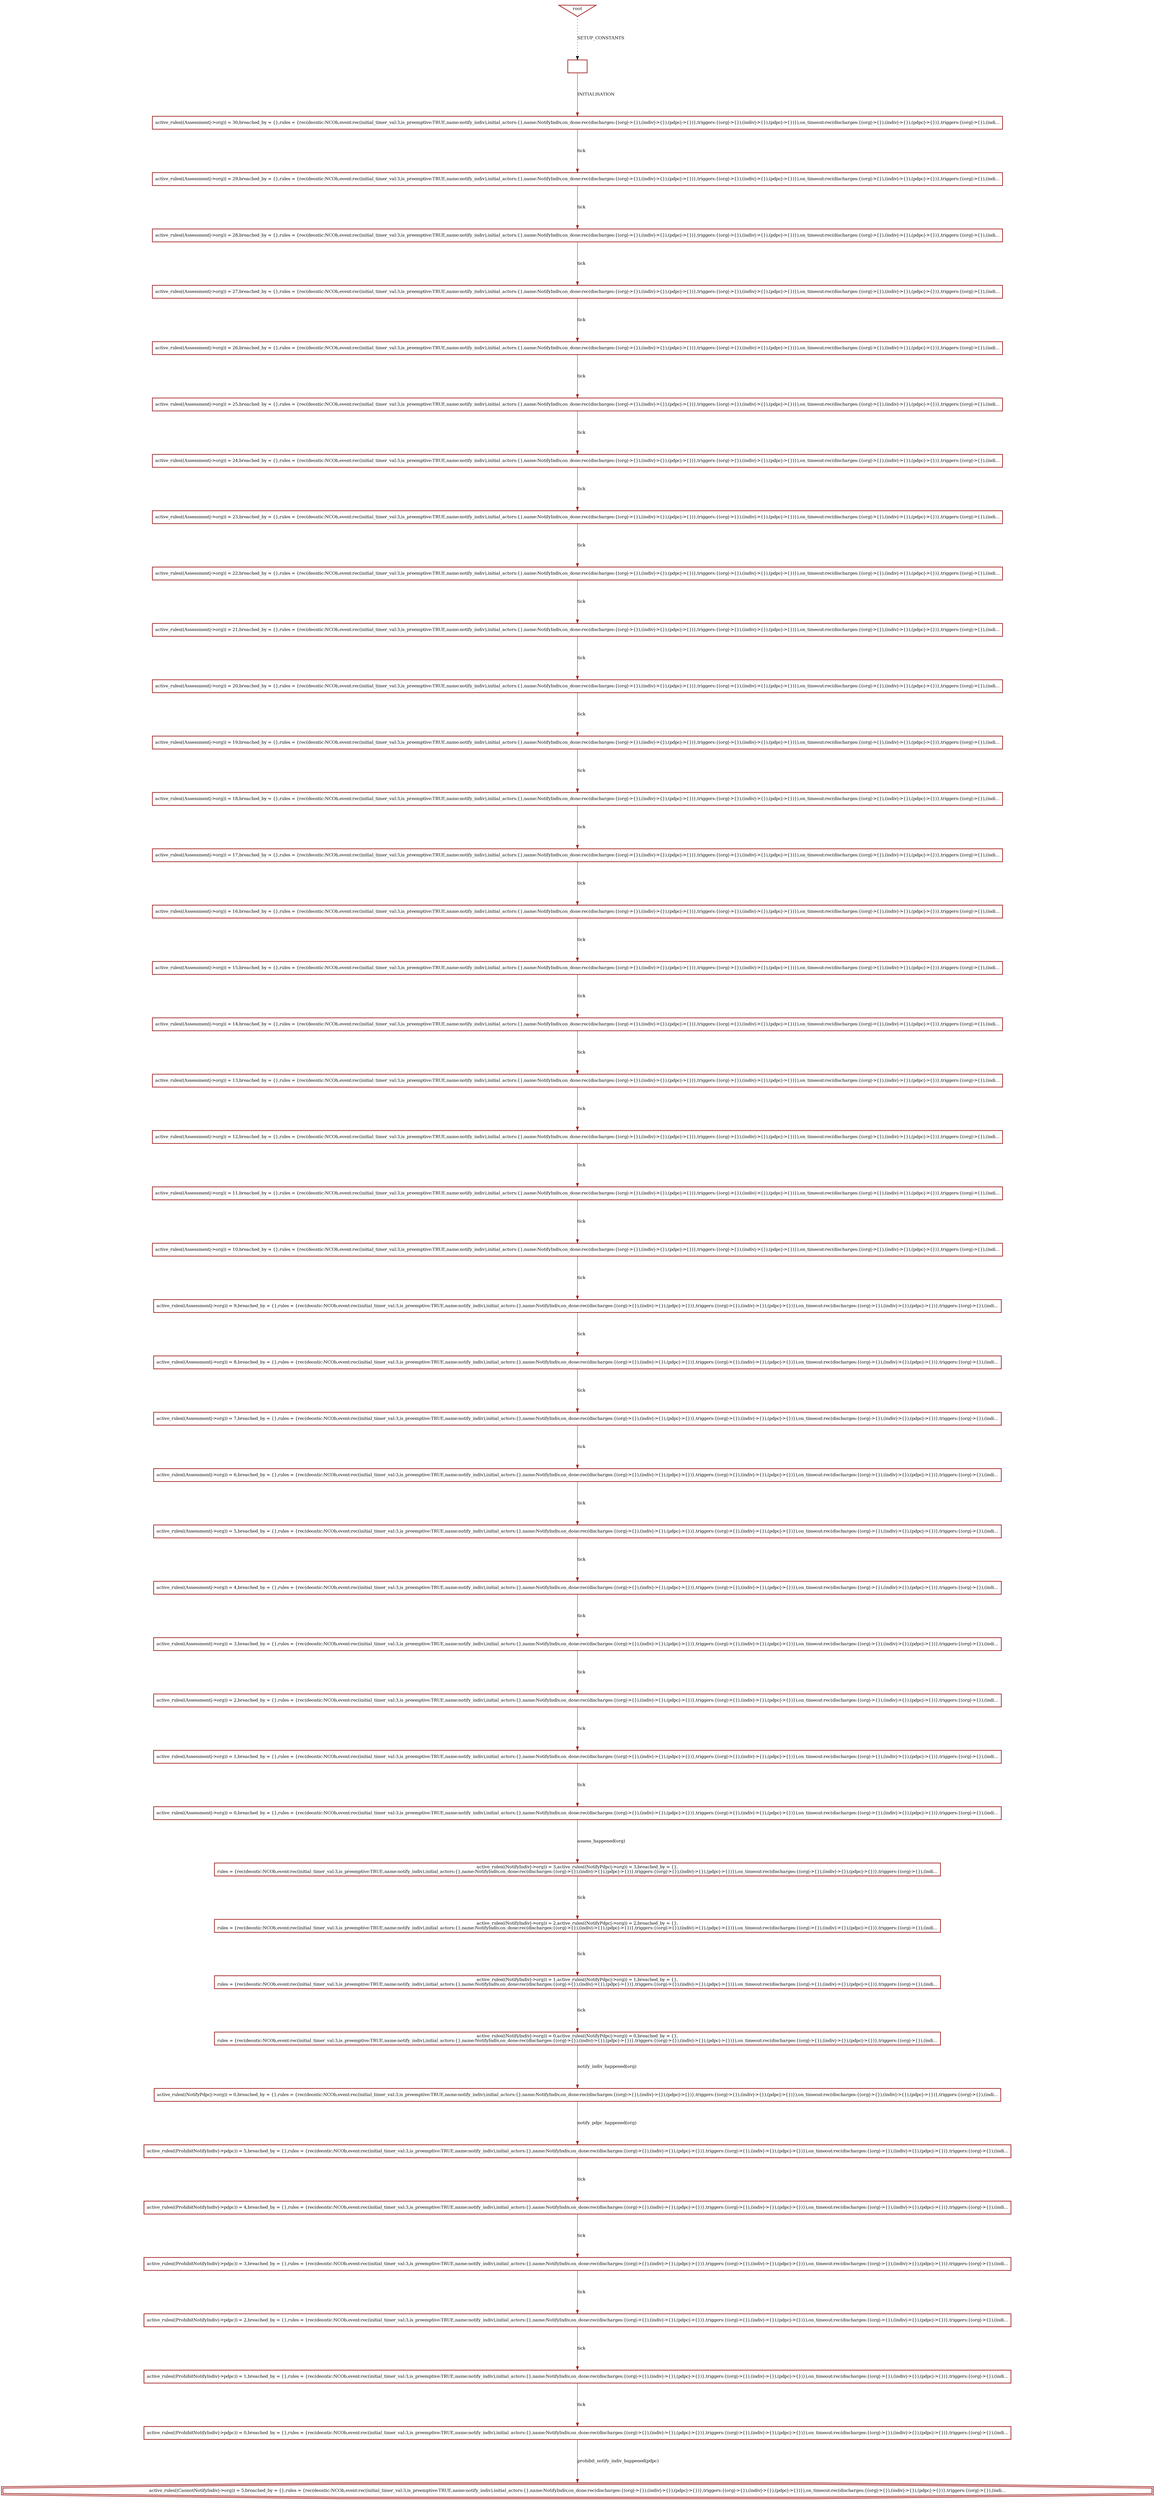 digraph history {
graph [nodesep=1.5, ranksep=1.5];
0 [shape=box, color="brown", fontsize=12, penwidth=2, label=""];

1 [shape=box, color="brown", fontsize=12, penwidth=2, label="active_rules((Assessment\|-\>org)) = 30,breached_by = \{\},rules = \{rec(deontic:NCOb,event:rec(initial_timer_val:3,is_preemptive:TRUE,name:notify_indiv),initial_actors:\{\},name:NotifyIndiv,on_done:rec(discharges:\{(org\|-\>\{\}),(indiv\|-\>\{\}),(pdpc\|-\>\{\})\},triggers:\{(org\|-\>\{\}),(indiv\|-\>\{\}),(pdpc\|-\>\{\})\}),on_timeout:rec(discharges:\{(org\|-\>\{\}),(indiv\|-\>\{\}),(pdpc\|-\>\{\})\},triggers:\{(org\|-\>\{\}),(indi..."];

2 [shape=box, color="brown", fontsize=12, penwidth=2, label="active_rules((Assessment\|-\>org)) = 29,breached_by = \{\},rules = \{rec(deontic:NCOb,event:rec(initial_timer_val:3,is_preemptive:TRUE,name:notify_indiv),initial_actors:\{\},name:NotifyIndiv,on_done:rec(discharges:\{(org\|-\>\{\}),(indiv\|-\>\{\}),(pdpc\|-\>\{\})\},triggers:\{(org\|-\>\{\}),(indiv\|-\>\{\}),(pdpc\|-\>\{\})\}),on_timeout:rec(discharges:\{(org\|-\>\{\}),(indiv\|-\>\{\}),(pdpc\|-\>\{\})\},triggers:\{(org\|-\>\{\}),(indi..."];

3 [shape=box, color="brown", fontsize=12, penwidth=2, label="active_rules((NotifyIndiv\|-\>org)) = 3,active_rules((NotifyPdpc\|-\>org)) = 3,breached_by = \{\},\nrules = \{rec(deontic:NCOb,event:rec(initial_timer_val:3,is_preemptive:TRUE,name:notify_indiv),initial_actors:\{\},name:NotifyIndiv,on_done:rec(discharges:\{(org\|-\>\{\}),(indiv\|-\>\{\}),(pdpc\|-\>\{\})\},triggers:\{(org\|-\>\{\}),(indiv\|-\>\{\}),(pdpc\|-\>\{\})\}),on_timeout:rec(discharges:\{(org\|-\>\{\}),(indiv\|-\>\{\}),(pdpc\|-\>\{\})\},triggers:\{(org\|-\>\{\}),(indi..."];

4 [shape=box, color="brown", fontsize=12, penwidth=2, label="active_rules((Assessment\|-\>org)) = 28,breached_by = \{\},rules = \{rec(deontic:NCOb,event:rec(initial_timer_val:3,is_preemptive:TRUE,name:notify_indiv),initial_actors:\{\},name:NotifyIndiv,on_done:rec(discharges:\{(org\|-\>\{\}),(indiv\|-\>\{\}),(pdpc\|-\>\{\})\},triggers:\{(org\|-\>\{\}),(indiv\|-\>\{\}),(pdpc\|-\>\{\})\}),on_timeout:rec(discharges:\{(org\|-\>\{\}),(indiv\|-\>\{\}),(pdpc\|-\>\{\})\},triggers:\{(org\|-\>\{\}),(indi..."];

5 [shape=box, color="brown", fontsize=12, penwidth=2, label="active_rules((NotifyIndiv\|-\>org)) = 2,active_rules((NotifyPdpc\|-\>org)) = 2,breached_by = \{\},\nrules = \{rec(deontic:NCOb,event:rec(initial_timer_val:3,is_preemptive:TRUE,name:notify_indiv),initial_actors:\{\},name:NotifyIndiv,on_done:rec(discharges:\{(org\|-\>\{\}),(indiv\|-\>\{\}),(pdpc\|-\>\{\})\},triggers:\{(org\|-\>\{\}),(indiv\|-\>\{\}),(pdpc\|-\>\{\})\}),on_timeout:rec(discharges:\{(org\|-\>\{\}),(indiv\|-\>\{\}),(pdpc\|-\>\{\})\},triggers:\{(org\|-\>\{\}),(indi..."];

8 [shape=box, color="brown", fontsize=12, penwidth=2, label="active_rules((Assessment\|-\>org)) = 27,breached_by = \{\},rules = \{rec(deontic:NCOb,event:rec(initial_timer_val:3,is_preemptive:TRUE,name:notify_indiv),initial_actors:\{\},name:NotifyIndiv,on_done:rec(discharges:\{(org\|-\>\{\}),(indiv\|-\>\{\}),(pdpc\|-\>\{\})\},triggers:\{(org\|-\>\{\}),(indiv\|-\>\{\}),(pdpc\|-\>\{\})\}),on_timeout:rec(discharges:\{(org\|-\>\{\}),(indiv\|-\>\{\}),(pdpc\|-\>\{\})\},triggers:\{(org\|-\>\{\}),(indi..."];

9 [shape=box, color="brown", fontsize=12, penwidth=2, label="active_rules((Assessment\|-\>org)) = 26,breached_by = \{\},rules = \{rec(deontic:NCOb,event:rec(initial_timer_val:3,is_preemptive:TRUE,name:notify_indiv),initial_actors:\{\},name:NotifyIndiv,on_done:rec(discharges:\{(org\|-\>\{\}),(indiv\|-\>\{\}),(pdpc\|-\>\{\})\},triggers:\{(org\|-\>\{\}),(indiv\|-\>\{\}),(pdpc\|-\>\{\})\}),on_timeout:rec(discharges:\{(org\|-\>\{\}),(indiv\|-\>\{\}),(pdpc\|-\>\{\})\},triggers:\{(org\|-\>\{\}),(indi..."];

10 [shape=box, color="brown", fontsize=12, penwidth=2, label="active_rules((Assessment\|-\>org)) = 25,breached_by = \{\},rules = \{rec(deontic:NCOb,event:rec(initial_timer_val:3,is_preemptive:TRUE,name:notify_indiv),initial_actors:\{\},name:NotifyIndiv,on_done:rec(discharges:\{(org\|-\>\{\}),(indiv\|-\>\{\}),(pdpc\|-\>\{\})\},triggers:\{(org\|-\>\{\}),(indiv\|-\>\{\}),(pdpc\|-\>\{\})\}),on_timeout:rec(discharges:\{(org\|-\>\{\}),(indiv\|-\>\{\}),(pdpc\|-\>\{\})\},triggers:\{(org\|-\>\{\}),(indi..."];

11 [shape=box, color="brown", fontsize=12, penwidth=2, label="active_rules((Assessment\|-\>org)) = 24,breached_by = \{\},rules = \{rec(deontic:NCOb,event:rec(initial_timer_val:3,is_preemptive:TRUE,name:notify_indiv),initial_actors:\{\},name:NotifyIndiv,on_done:rec(discharges:\{(org\|-\>\{\}),(indiv\|-\>\{\}),(pdpc\|-\>\{\})\},triggers:\{(org\|-\>\{\}),(indiv\|-\>\{\}),(pdpc\|-\>\{\})\}),on_timeout:rec(discharges:\{(org\|-\>\{\}),(indiv\|-\>\{\}),(pdpc\|-\>\{\})\},triggers:\{(org\|-\>\{\}),(indi..."];

12 [shape=box, color="brown", fontsize=12, penwidth=2, label="active_rules((Assessment\|-\>org)) = 23,breached_by = \{\},rules = \{rec(deontic:NCOb,event:rec(initial_timer_val:3,is_preemptive:TRUE,name:notify_indiv),initial_actors:\{\},name:NotifyIndiv,on_done:rec(discharges:\{(org\|-\>\{\}),(indiv\|-\>\{\}),(pdpc\|-\>\{\})\},triggers:\{(org\|-\>\{\}),(indiv\|-\>\{\}),(pdpc\|-\>\{\})\}),on_timeout:rec(discharges:\{(org\|-\>\{\}),(indiv\|-\>\{\}),(pdpc\|-\>\{\})\},triggers:\{(org\|-\>\{\}),(indi..."];

13 [shape=box, color="brown", fontsize=12, penwidth=2, label="active_rules((Assessment\|-\>org)) = 22,breached_by = \{\},rules = \{rec(deontic:NCOb,event:rec(initial_timer_val:3,is_preemptive:TRUE,name:notify_indiv),initial_actors:\{\},name:NotifyIndiv,on_done:rec(discharges:\{(org\|-\>\{\}),(indiv\|-\>\{\}),(pdpc\|-\>\{\})\},triggers:\{(org\|-\>\{\}),(indiv\|-\>\{\}),(pdpc\|-\>\{\})\}),on_timeout:rec(discharges:\{(org\|-\>\{\}),(indiv\|-\>\{\}),(pdpc\|-\>\{\})\},triggers:\{(org\|-\>\{\}),(indi..."];

14 [shape=box, color="brown", fontsize=12, penwidth=2, label="active_rules((Assessment\|-\>org)) = 21,breached_by = \{\},rules = \{rec(deontic:NCOb,event:rec(initial_timer_val:3,is_preemptive:TRUE,name:notify_indiv),initial_actors:\{\},name:NotifyIndiv,on_done:rec(discharges:\{(org\|-\>\{\}),(indiv\|-\>\{\}),(pdpc\|-\>\{\})\},triggers:\{(org\|-\>\{\}),(indiv\|-\>\{\}),(pdpc\|-\>\{\})\}),on_timeout:rec(discharges:\{(org\|-\>\{\}),(indiv\|-\>\{\}),(pdpc\|-\>\{\})\},triggers:\{(org\|-\>\{\}),(indi..."];

15 [shape=box, color="brown", fontsize=12, penwidth=2, label="active_rules((Assessment\|-\>org)) = 20,breached_by = \{\},rules = \{rec(deontic:NCOb,event:rec(initial_timer_val:3,is_preemptive:TRUE,name:notify_indiv),initial_actors:\{\},name:NotifyIndiv,on_done:rec(discharges:\{(org\|-\>\{\}),(indiv\|-\>\{\}),(pdpc\|-\>\{\})\},triggers:\{(org\|-\>\{\}),(indiv\|-\>\{\}),(pdpc\|-\>\{\})\}),on_timeout:rec(discharges:\{(org\|-\>\{\}),(indiv\|-\>\{\}),(pdpc\|-\>\{\})\},triggers:\{(org\|-\>\{\}),(indi..."];

16 [shape=box, color="brown", fontsize=12, penwidth=2, label="active_rules((Assessment\|-\>org)) = 19,breached_by = \{\},rules = \{rec(deontic:NCOb,event:rec(initial_timer_val:3,is_preemptive:TRUE,name:notify_indiv),initial_actors:\{\},name:NotifyIndiv,on_done:rec(discharges:\{(org\|-\>\{\}),(indiv\|-\>\{\}),(pdpc\|-\>\{\})\},triggers:\{(org\|-\>\{\}),(indiv\|-\>\{\}),(pdpc\|-\>\{\})\}),on_timeout:rec(discharges:\{(org\|-\>\{\}),(indiv\|-\>\{\}),(pdpc\|-\>\{\})\},triggers:\{(org\|-\>\{\}),(indi..."];

17 [shape=box, color="brown", fontsize=12, penwidth=2, label="active_rules((Assessment\|-\>org)) = 18,breached_by = \{\},rules = \{rec(deontic:NCOb,event:rec(initial_timer_val:3,is_preemptive:TRUE,name:notify_indiv),initial_actors:\{\},name:NotifyIndiv,on_done:rec(discharges:\{(org\|-\>\{\}),(indiv\|-\>\{\}),(pdpc\|-\>\{\})\},triggers:\{(org\|-\>\{\}),(indiv\|-\>\{\}),(pdpc\|-\>\{\})\}),on_timeout:rec(discharges:\{(org\|-\>\{\}),(indiv\|-\>\{\}),(pdpc\|-\>\{\})\},triggers:\{(org\|-\>\{\}),(indi..."];

18 [shape=box, color="brown", fontsize=12, penwidth=2, label="active_rules((Assessment\|-\>org)) = 17,breached_by = \{\},rules = \{rec(deontic:NCOb,event:rec(initial_timer_val:3,is_preemptive:TRUE,name:notify_indiv),initial_actors:\{\},name:NotifyIndiv,on_done:rec(discharges:\{(org\|-\>\{\}),(indiv\|-\>\{\}),(pdpc\|-\>\{\})\},triggers:\{(org\|-\>\{\}),(indiv\|-\>\{\}),(pdpc\|-\>\{\})\}),on_timeout:rec(discharges:\{(org\|-\>\{\}),(indiv\|-\>\{\}),(pdpc\|-\>\{\})\},triggers:\{(org\|-\>\{\}),(indi..."];

19 [shape=box, color="brown", fontsize=12, penwidth=2, label="active_rules((Assessment\|-\>org)) = 16,breached_by = \{\},rules = \{rec(deontic:NCOb,event:rec(initial_timer_val:3,is_preemptive:TRUE,name:notify_indiv),initial_actors:\{\},name:NotifyIndiv,on_done:rec(discharges:\{(org\|-\>\{\}),(indiv\|-\>\{\}),(pdpc\|-\>\{\})\},triggers:\{(org\|-\>\{\}),(indiv\|-\>\{\}),(pdpc\|-\>\{\})\}),on_timeout:rec(discharges:\{(org\|-\>\{\}),(indiv\|-\>\{\}),(pdpc\|-\>\{\})\},triggers:\{(org\|-\>\{\}),(indi..."];

20 [shape=box, color="brown", fontsize=12, penwidth=2, label="active_rules((Assessment\|-\>org)) = 15,breached_by = \{\},rules = \{rec(deontic:NCOb,event:rec(initial_timer_val:3,is_preemptive:TRUE,name:notify_indiv),initial_actors:\{\},name:NotifyIndiv,on_done:rec(discharges:\{(org\|-\>\{\}),(indiv\|-\>\{\}),(pdpc\|-\>\{\})\},triggers:\{(org\|-\>\{\}),(indiv\|-\>\{\}),(pdpc\|-\>\{\})\}),on_timeout:rec(discharges:\{(org\|-\>\{\}),(indiv\|-\>\{\}),(pdpc\|-\>\{\})\},triggers:\{(org\|-\>\{\}),(indi..."];

21 [shape=box, color="brown", fontsize=12, penwidth=2, label="active_rules((Assessment\|-\>org)) = 14,breached_by = \{\},rules = \{rec(deontic:NCOb,event:rec(initial_timer_val:3,is_preemptive:TRUE,name:notify_indiv),initial_actors:\{\},name:NotifyIndiv,on_done:rec(discharges:\{(org\|-\>\{\}),(indiv\|-\>\{\}),(pdpc\|-\>\{\})\},triggers:\{(org\|-\>\{\}),(indiv\|-\>\{\}),(pdpc\|-\>\{\})\}),on_timeout:rec(discharges:\{(org\|-\>\{\}),(indiv\|-\>\{\}),(pdpc\|-\>\{\})\},triggers:\{(org\|-\>\{\}),(indi..."];

22 [shape=box, color="brown", fontsize=12, penwidth=2, label="active_rules((Assessment\|-\>org)) = 13,breached_by = \{\},rules = \{rec(deontic:NCOb,event:rec(initial_timer_val:3,is_preemptive:TRUE,name:notify_indiv),initial_actors:\{\},name:NotifyIndiv,on_done:rec(discharges:\{(org\|-\>\{\}),(indiv\|-\>\{\}),(pdpc\|-\>\{\})\},triggers:\{(org\|-\>\{\}),(indiv\|-\>\{\}),(pdpc\|-\>\{\})\}),on_timeout:rec(discharges:\{(org\|-\>\{\}),(indiv\|-\>\{\}),(pdpc\|-\>\{\})\},triggers:\{(org\|-\>\{\}),(indi..."];

23 [shape=box, color="brown", fontsize=12, penwidth=2, label="active_rules((Assessment\|-\>org)) = 12,breached_by = \{\},rules = \{rec(deontic:NCOb,event:rec(initial_timer_val:3,is_preemptive:TRUE,name:notify_indiv),initial_actors:\{\},name:NotifyIndiv,on_done:rec(discharges:\{(org\|-\>\{\}),(indiv\|-\>\{\}),(pdpc\|-\>\{\})\},triggers:\{(org\|-\>\{\}),(indiv\|-\>\{\}),(pdpc\|-\>\{\})\}),on_timeout:rec(discharges:\{(org\|-\>\{\}),(indiv\|-\>\{\}),(pdpc\|-\>\{\})\},triggers:\{(org\|-\>\{\}),(indi..."];

24 [shape=box, color="brown", fontsize=12, penwidth=2, label="active_rules((Assessment\|-\>org)) = 11,breached_by = \{\},rules = \{rec(deontic:NCOb,event:rec(initial_timer_val:3,is_preemptive:TRUE,name:notify_indiv),initial_actors:\{\},name:NotifyIndiv,on_done:rec(discharges:\{(org\|-\>\{\}),(indiv\|-\>\{\}),(pdpc\|-\>\{\})\},triggers:\{(org\|-\>\{\}),(indiv\|-\>\{\}),(pdpc\|-\>\{\})\}),on_timeout:rec(discharges:\{(org\|-\>\{\}),(indiv\|-\>\{\}),(pdpc\|-\>\{\})\},triggers:\{(org\|-\>\{\}),(indi..."];

25 [shape=box, color="brown", fontsize=12, penwidth=2, label="active_rules((Assessment\|-\>org)) = 10,breached_by = \{\},rules = \{rec(deontic:NCOb,event:rec(initial_timer_val:3,is_preemptive:TRUE,name:notify_indiv),initial_actors:\{\},name:NotifyIndiv,on_done:rec(discharges:\{(org\|-\>\{\}),(indiv\|-\>\{\}),(pdpc\|-\>\{\})\},triggers:\{(org\|-\>\{\}),(indiv\|-\>\{\}),(pdpc\|-\>\{\})\}),on_timeout:rec(discharges:\{(org\|-\>\{\}),(indiv\|-\>\{\}),(pdpc\|-\>\{\})\},triggers:\{(org\|-\>\{\}),(indi..."];

26 [shape=box, color="brown", fontsize=12, penwidth=2, label="active_rules((Assessment\|-\>org)) = 9,breached_by = \{\},rules = \{rec(deontic:NCOb,event:rec(initial_timer_val:3,is_preemptive:TRUE,name:notify_indiv),initial_actors:\{\},name:NotifyIndiv,on_done:rec(discharges:\{(org\|-\>\{\}),(indiv\|-\>\{\}),(pdpc\|-\>\{\})\},triggers:\{(org\|-\>\{\}),(indiv\|-\>\{\}),(pdpc\|-\>\{\})\}),on_timeout:rec(discharges:\{(org\|-\>\{\}),(indiv\|-\>\{\}),(pdpc\|-\>\{\})\},triggers:\{(org\|-\>\{\}),(indi..."];

27 [shape=box, color="brown", fontsize=12, penwidth=2, label="active_rules((Assessment\|-\>org)) = 8,breached_by = \{\},rules = \{rec(deontic:NCOb,event:rec(initial_timer_val:3,is_preemptive:TRUE,name:notify_indiv),initial_actors:\{\},name:NotifyIndiv,on_done:rec(discharges:\{(org\|-\>\{\}),(indiv\|-\>\{\}),(pdpc\|-\>\{\})\},triggers:\{(org\|-\>\{\}),(indiv\|-\>\{\}),(pdpc\|-\>\{\})\}),on_timeout:rec(discharges:\{(org\|-\>\{\}),(indiv\|-\>\{\}),(pdpc\|-\>\{\})\},triggers:\{(org\|-\>\{\}),(indi..."];

28 [shape=box, color="brown", fontsize=12, penwidth=2, label="active_rules((Assessment\|-\>org)) = 7,breached_by = \{\},rules = \{rec(deontic:NCOb,event:rec(initial_timer_val:3,is_preemptive:TRUE,name:notify_indiv),initial_actors:\{\},name:NotifyIndiv,on_done:rec(discharges:\{(org\|-\>\{\}),(indiv\|-\>\{\}),(pdpc\|-\>\{\})\},triggers:\{(org\|-\>\{\}),(indiv\|-\>\{\}),(pdpc\|-\>\{\})\}),on_timeout:rec(discharges:\{(org\|-\>\{\}),(indiv\|-\>\{\}),(pdpc\|-\>\{\})\},triggers:\{(org\|-\>\{\}),(indi..."];

29 [shape=box, color="brown", fontsize=12, penwidth=2, label="active_rules((Assessment\|-\>org)) = 6,breached_by = \{\},rules = \{rec(deontic:NCOb,event:rec(initial_timer_val:3,is_preemptive:TRUE,name:notify_indiv),initial_actors:\{\},name:NotifyIndiv,on_done:rec(discharges:\{(org\|-\>\{\}),(indiv\|-\>\{\}),(pdpc\|-\>\{\})\},triggers:\{(org\|-\>\{\}),(indiv\|-\>\{\}),(pdpc\|-\>\{\})\}),on_timeout:rec(discharges:\{(org\|-\>\{\}),(indiv\|-\>\{\}),(pdpc\|-\>\{\})\},triggers:\{(org\|-\>\{\}),(indi..."];

30 [shape=box, color="brown", fontsize=12, penwidth=2, label="active_rules((Assessment\|-\>org)) = 5,breached_by = \{\},rules = \{rec(deontic:NCOb,event:rec(initial_timer_val:3,is_preemptive:TRUE,name:notify_indiv),initial_actors:\{\},name:NotifyIndiv,on_done:rec(discharges:\{(org\|-\>\{\}),(indiv\|-\>\{\}),(pdpc\|-\>\{\})\},triggers:\{(org\|-\>\{\}),(indiv\|-\>\{\}),(pdpc\|-\>\{\})\}),on_timeout:rec(discharges:\{(org\|-\>\{\}),(indiv\|-\>\{\}),(pdpc\|-\>\{\})\},triggers:\{(org\|-\>\{\}),(indi..."];

31 [shape=box, color="brown", fontsize=12, penwidth=2, label="active_rules((Assessment\|-\>org)) = 4,breached_by = \{\},rules = \{rec(deontic:NCOb,event:rec(initial_timer_val:3,is_preemptive:TRUE,name:notify_indiv),initial_actors:\{\},name:NotifyIndiv,on_done:rec(discharges:\{(org\|-\>\{\}),(indiv\|-\>\{\}),(pdpc\|-\>\{\})\},triggers:\{(org\|-\>\{\}),(indiv\|-\>\{\}),(pdpc\|-\>\{\})\}),on_timeout:rec(discharges:\{(org\|-\>\{\}),(indiv\|-\>\{\}),(pdpc\|-\>\{\})\},triggers:\{(org\|-\>\{\}),(indi..."];

32 [shape=box, color="brown", fontsize=12, penwidth=2, label="active_rules((Assessment\|-\>org)) = 3,breached_by = \{\},rules = \{rec(deontic:NCOb,event:rec(initial_timer_val:3,is_preemptive:TRUE,name:notify_indiv),initial_actors:\{\},name:NotifyIndiv,on_done:rec(discharges:\{(org\|-\>\{\}),(indiv\|-\>\{\}),(pdpc\|-\>\{\})\},triggers:\{(org\|-\>\{\}),(indiv\|-\>\{\}),(pdpc\|-\>\{\})\}),on_timeout:rec(discharges:\{(org\|-\>\{\}),(indiv\|-\>\{\}),(pdpc\|-\>\{\})\},triggers:\{(org\|-\>\{\}),(indi..."];

33 [shape=box, color="brown", fontsize=12, penwidth=2, label="active_rules((Assessment\|-\>org)) = 2,breached_by = \{\},rules = \{rec(deontic:NCOb,event:rec(initial_timer_val:3,is_preemptive:TRUE,name:notify_indiv),initial_actors:\{\},name:NotifyIndiv,on_done:rec(discharges:\{(org\|-\>\{\}),(indiv\|-\>\{\}),(pdpc\|-\>\{\})\},triggers:\{(org\|-\>\{\}),(indiv\|-\>\{\}),(pdpc\|-\>\{\})\}),on_timeout:rec(discharges:\{(org\|-\>\{\}),(indiv\|-\>\{\}),(pdpc\|-\>\{\})\},triggers:\{(org\|-\>\{\}),(indi..."];

34 [shape=box, color="brown", fontsize=12, penwidth=2, label="active_rules((Assessment\|-\>org)) = 1,breached_by = \{\},rules = \{rec(deontic:NCOb,event:rec(initial_timer_val:3,is_preemptive:TRUE,name:notify_indiv),initial_actors:\{\},name:NotifyIndiv,on_done:rec(discharges:\{(org\|-\>\{\}),(indiv\|-\>\{\}),(pdpc\|-\>\{\})\},triggers:\{(org\|-\>\{\}),(indiv\|-\>\{\}),(pdpc\|-\>\{\})\}),on_timeout:rec(discharges:\{(org\|-\>\{\}),(indiv\|-\>\{\}),(pdpc\|-\>\{\})\},triggers:\{(org\|-\>\{\}),(indi..."];

35 [shape=box, color="brown", fontsize=12, penwidth=2, label="active_rules((Assessment\|-\>org)) = 0,breached_by = \{\},rules = \{rec(deontic:NCOb,event:rec(initial_timer_val:3,is_preemptive:TRUE,name:notify_indiv),initial_actors:\{\},name:NotifyIndiv,on_done:rec(discharges:\{(org\|-\>\{\}),(indiv\|-\>\{\}),(pdpc\|-\>\{\})\},triggers:\{(org\|-\>\{\}),(indiv\|-\>\{\}),(pdpc\|-\>\{\})\}),on_timeout:rec(discharges:\{(org\|-\>\{\}),(indiv\|-\>\{\}),(pdpc\|-\>\{\})\},triggers:\{(org\|-\>\{\}),(indi..."];

37 [shape=box, color="brown", fontsize=12, penwidth=2, label="active_rules((NotifyIndiv\|-\>org)) = 1,active_rules((NotifyPdpc\|-\>org)) = 1,breached_by = \{\},\nrules = \{rec(deontic:NCOb,event:rec(initial_timer_val:3,is_preemptive:TRUE,name:notify_indiv),initial_actors:\{\},name:NotifyIndiv,on_done:rec(discharges:\{(org\|-\>\{\}),(indiv\|-\>\{\}),(pdpc\|-\>\{\})\},triggers:\{(org\|-\>\{\}),(indiv\|-\>\{\}),(pdpc\|-\>\{\})\}),on_timeout:rec(discharges:\{(org\|-\>\{\}),(indiv\|-\>\{\}),(pdpc\|-\>\{\})\},triggers:\{(org\|-\>\{\}),(indi..."];

41 [shape=box, color="brown", fontsize=12, penwidth=2, label="active_rules((ProhibitNotifyIndiv\|-\>pdpc)) = 5,breached_by = \{\},rules = \{rec(deontic:NCOb,event:rec(initial_timer_val:3,is_preemptive:TRUE,name:notify_indiv),initial_actors:\{\},name:NotifyIndiv,on_done:rec(discharges:\{(org\|-\>\{\}),(indiv\|-\>\{\}),(pdpc\|-\>\{\})\},triggers:\{(org\|-\>\{\}),(indiv\|-\>\{\}),(pdpc\|-\>\{\})\}),on_timeout:rec(discharges:\{(org\|-\>\{\}),(indiv\|-\>\{\}),(pdpc\|-\>\{\})\},triggers:\{(org\|-\>\{\}),(indi..."];

42 [shape=doubleoctagon, color="brown", fontsize=12, penwidth=2, label="active_rules((CannotNotifyIndiv\|-\>org)) = 5,breached_by = \{\},rules = \{rec(deontic:NCOb,event:rec(initial_timer_val:3,is_preemptive:TRUE,name:notify_indiv),initial_actors:\{\},name:NotifyIndiv,on_done:rec(discharges:\{(org\|-\>\{\}),(indiv\|-\>\{\}),(pdpc\|-\>\{\})\},triggers:\{(org\|-\>\{\}),(indiv\|-\>\{\}),(pdpc\|-\>\{\})\}),on_timeout:rec(discharges:\{(org\|-\>\{\}),(indiv\|-\>\{\}),(pdpc\|-\>\{\})\},triggers:\{(org\|-\>\{\}),(indi..."];

43 [shape=box, color="brown", fontsize=12, penwidth=2, label="active_rules((NotifyIndiv\|-\>org)) = 0,active_rules((NotifyPdpc\|-\>org)) = 0,breached_by = \{\},\nrules = \{rec(deontic:NCOb,event:rec(initial_timer_val:3,is_preemptive:TRUE,name:notify_indiv),initial_actors:\{\},name:NotifyIndiv,on_done:rec(discharges:\{(org\|-\>\{\}),(indiv\|-\>\{\}),(pdpc\|-\>\{\})\},triggers:\{(org\|-\>\{\}),(indiv\|-\>\{\}),(pdpc\|-\>\{\})\}),on_timeout:rec(discharges:\{(org\|-\>\{\}),(indiv\|-\>\{\}),(pdpc\|-\>\{\})\},triggers:\{(org\|-\>\{\}),(indi..."];

47 [shape=box, color="brown", fontsize=12, penwidth=2, label="active_rules((NotifyPdpc\|-\>org)) = 0,breached_by = \{\},rules = \{rec(deontic:NCOb,event:rec(initial_timer_val:3,is_preemptive:TRUE,name:notify_indiv),initial_actors:\{\},name:NotifyIndiv,on_done:rec(discharges:\{(org\|-\>\{\}),(indiv\|-\>\{\}),(pdpc\|-\>\{\})\},triggers:\{(org\|-\>\{\}),(indiv\|-\>\{\}),(pdpc\|-\>\{\})\}),on_timeout:rec(discharges:\{(org\|-\>\{\}),(indiv\|-\>\{\}),(pdpc\|-\>\{\})\},triggers:\{(org\|-\>\{\}),(indi..."];

50 [shape=box, color="brown", fontsize=12, penwidth=2, label="active_rules((ProhibitNotifyIndiv\|-\>pdpc)) = 4,breached_by = \{\},rules = \{rec(deontic:NCOb,event:rec(initial_timer_val:3,is_preemptive:TRUE,name:notify_indiv),initial_actors:\{\},name:NotifyIndiv,on_done:rec(discharges:\{(org\|-\>\{\}),(indiv\|-\>\{\}),(pdpc\|-\>\{\})\},triggers:\{(org\|-\>\{\}),(indiv\|-\>\{\}),(pdpc\|-\>\{\})\}),on_timeout:rec(discharges:\{(org\|-\>\{\}),(indiv\|-\>\{\}),(pdpc\|-\>\{\})\},triggers:\{(org\|-\>\{\}),(indi..."];

51 [shape=box, color="brown", fontsize=12, penwidth=2, label="active_rules((ProhibitNotifyIndiv\|-\>pdpc)) = 3,breached_by = \{\},rules = \{rec(deontic:NCOb,event:rec(initial_timer_val:3,is_preemptive:TRUE,name:notify_indiv),initial_actors:\{\},name:NotifyIndiv,on_done:rec(discharges:\{(org\|-\>\{\}),(indiv\|-\>\{\}),(pdpc\|-\>\{\})\},triggers:\{(org\|-\>\{\}),(indiv\|-\>\{\}),(pdpc\|-\>\{\})\}),on_timeout:rec(discharges:\{(org\|-\>\{\}),(indiv\|-\>\{\}),(pdpc\|-\>\{\})\},triggers:\{(org\|-\>\{\}),(indi..."];

52 [shape=box, color="brown", fontsize=12, penwidth=2, label="active_rules((ProhibitNotifyIndiv\|-\>pdpc)) = 2,breached_by = \{\},rules = \{rec(deontic:NCOb,event:rec(initial_timer_val:3,is_preemptive:TRUE,name:notify_indiv),initial_actors:\{\},name:NotifyIndiv,on_done:rec(discharges:\{(org\|-\>\{\}),(indiv\|-\>\{\}),(pdpc\|-\>\{\})\},triggers:\{(org\|-\>\{\}),(indiv\|-\>\{\}),(pdpc\|-\>\{\})\}),on_timeout:rec(discharges:\{(org\|-\>\{\}),(indiv\|-\>\{\}),(pdpc\|-\>\{\})\},triggers:\{(org\|-\>\{\}),(indi..."];

53 [shape=box, color="brown", fontsize=12, penwidth=2, label="active_rules((ProhibitNotifyIndiv\|-\>pdpc)) = 1,breached_by = \{\},rules = \{rec(deontic:NCOb,event:rec(initial_timer_val:3,is_preemptive:TRUE,name:notify_indiv),initial_actors:\{\},name:NotifyIndiv,on_done:rec(discharges:\{(org\|-\>\{\}),(indiv\|-\>\{\}),(pdpc\|-\>\{\})\},triggers:\{(org\|-\>\{\}),(indiv\|-\>\{\}),(pdpc\|-\>\{\})\}),on_timeout:rec(discharges:\{(org\|-\>\{\}),(indiv\|-\>\{\}),(pdpc\|-\>\{\})\},triggers:\{(org\|-\>\{\}),(indi..."];

54 [shape=box, color="brown", fontsize=12, penwidth=2, label="active_rules((ProhibitNotifyIndiv\|-\>pdpc)) = 0,breached_by = \{\},rules = \{rec(deontic:NCOb,event:rec(initial_timer_val:3,is_preemptive:TRUE,name:notify_indiv),initial_actors:\{\},name:NotifyIndiv,on_done:rec(discharges:\{(org\|-\>\{\}),(indiv\|-\>\{\}),(pdpc\|-\>\{\})\},triggers:\{(org\|-\>\{\}),(indiv\|-\>\{\}),(pdpc\|-\>\{\})\}),on_timeout:rec(discharges:\{(org\|-\>\{\}),(indiv\|-\>\{\}),(pdpc\|-\>\{\})\},triggers:\{(org\|-\>\{\}),(indi..."];

root [shape=invtriangle, color="brown", fontsize=12, penwidth=2, label="root"];

root -> 0 [style = dotted, color = black, label="SETUP_CONSTANTS", fontsize=12];

0 -> 1 [color = "brown", label="INITIALISATION", fontsize=12];

1 -> 2 [color = "brown", label="tick", fontsize=12];

2 -> 4 [color = "brown", label="tick", fontsize=12];

4 -> 8 [color = "brown", label="tick", fontsize=12];

8 -> 9 [color = "brown", label="tick", fontsize=12];

9 -> 10 [color = "brown", label="tick", fontsize=12];

10 -> 11 [color = "brown", label="tick", fontsize=12];

11 -> 12 [color = "brown", label="tick", fontsize=12];

12 -> 13 [color = "brown", label="tick", fontsize=12];

13 -> 14 [color = "brown", label="tick", fontsize=12];

14 -> 15 [color = "brown", label="tick", fontsize=12];

15 -> 16 [color = "brown", label="tick", fontsize=12];

16 -> 17 [color = "brown", label="tick", fontsize=12];

17 -> 18 [color = "brown", label="tick", fontsize=12];

18 -> 19 [color = "brown", label="tick", fontsize=12];

19 -> 20 [color = "brown", label="tick", fontsize=12];

20 -> 21 [color = "brown", label="tick", fontsize=12];

21 -> 22 [color = "brown", label="tick", fontsize=12];

22 -> 23 [color = "brown", label="tick", fontsize=12];

23 -> 24 [color = "brown", label="tick", fontsize=12];

24 -> 25 [color = "brown", label="tick", fontsize=12];

25 -> 26 [color = "brown", label="tick", fontsize=12];

26 -> 27 [color = "brown", label="tick", fontsize=12];

27 -> 28 [color = "brown", label="tick", fontsize=12];

28 -> 29 [color = "brown", label="tick", fontsize=12];

29 -> 30 [color = "brown", label="tick", fontsize=12];

30 -> 31 [color = "brown", label="tick", fontsize=12];

31 -> 32 [color = "brown", label="tick", fontsize=12];

32 -> 33 [color = "brown", label="tick", fontsize=12];

33 -> 34 [color = "brown", label="tick", fontsize=12];

34 -> 35 [color = "brown", label="tick", fontsize=12];

35 -> 3 [color = "brown", label="assess_happened(org)", fontsize=12];

3 -> 5 [color = "brown", label="tick", fontsize=12];

5 -> 37 [color = "brown", label="tick", fontsize=12];

37 -> 43 [color = "brown", label="tick", fontsize=12];

43 -> 47 [color = "brown", label="notify_indiv_happened(org)", fontsize=12];

47 -> 41 [color = "brown", label="notify_pdpc_happened(org)", fontsize=12];

41 -> 50 [color = "brown", label="tick", fontsize=12];

50 -> 51 [color = "brown", label="tick", fontsize=12];

51 -> 52 [color = "brown", label="tick", fontsize=12];

52 -> 53 [color = "brown", label="tick", fontsize=12];

53 -> 54 [color = "brown", label="tick", fontsize=12];

54 -> 42 [color = "brown", label="prohibit_notify_indiv_happened(pdpc)", fontsize=12];

}
